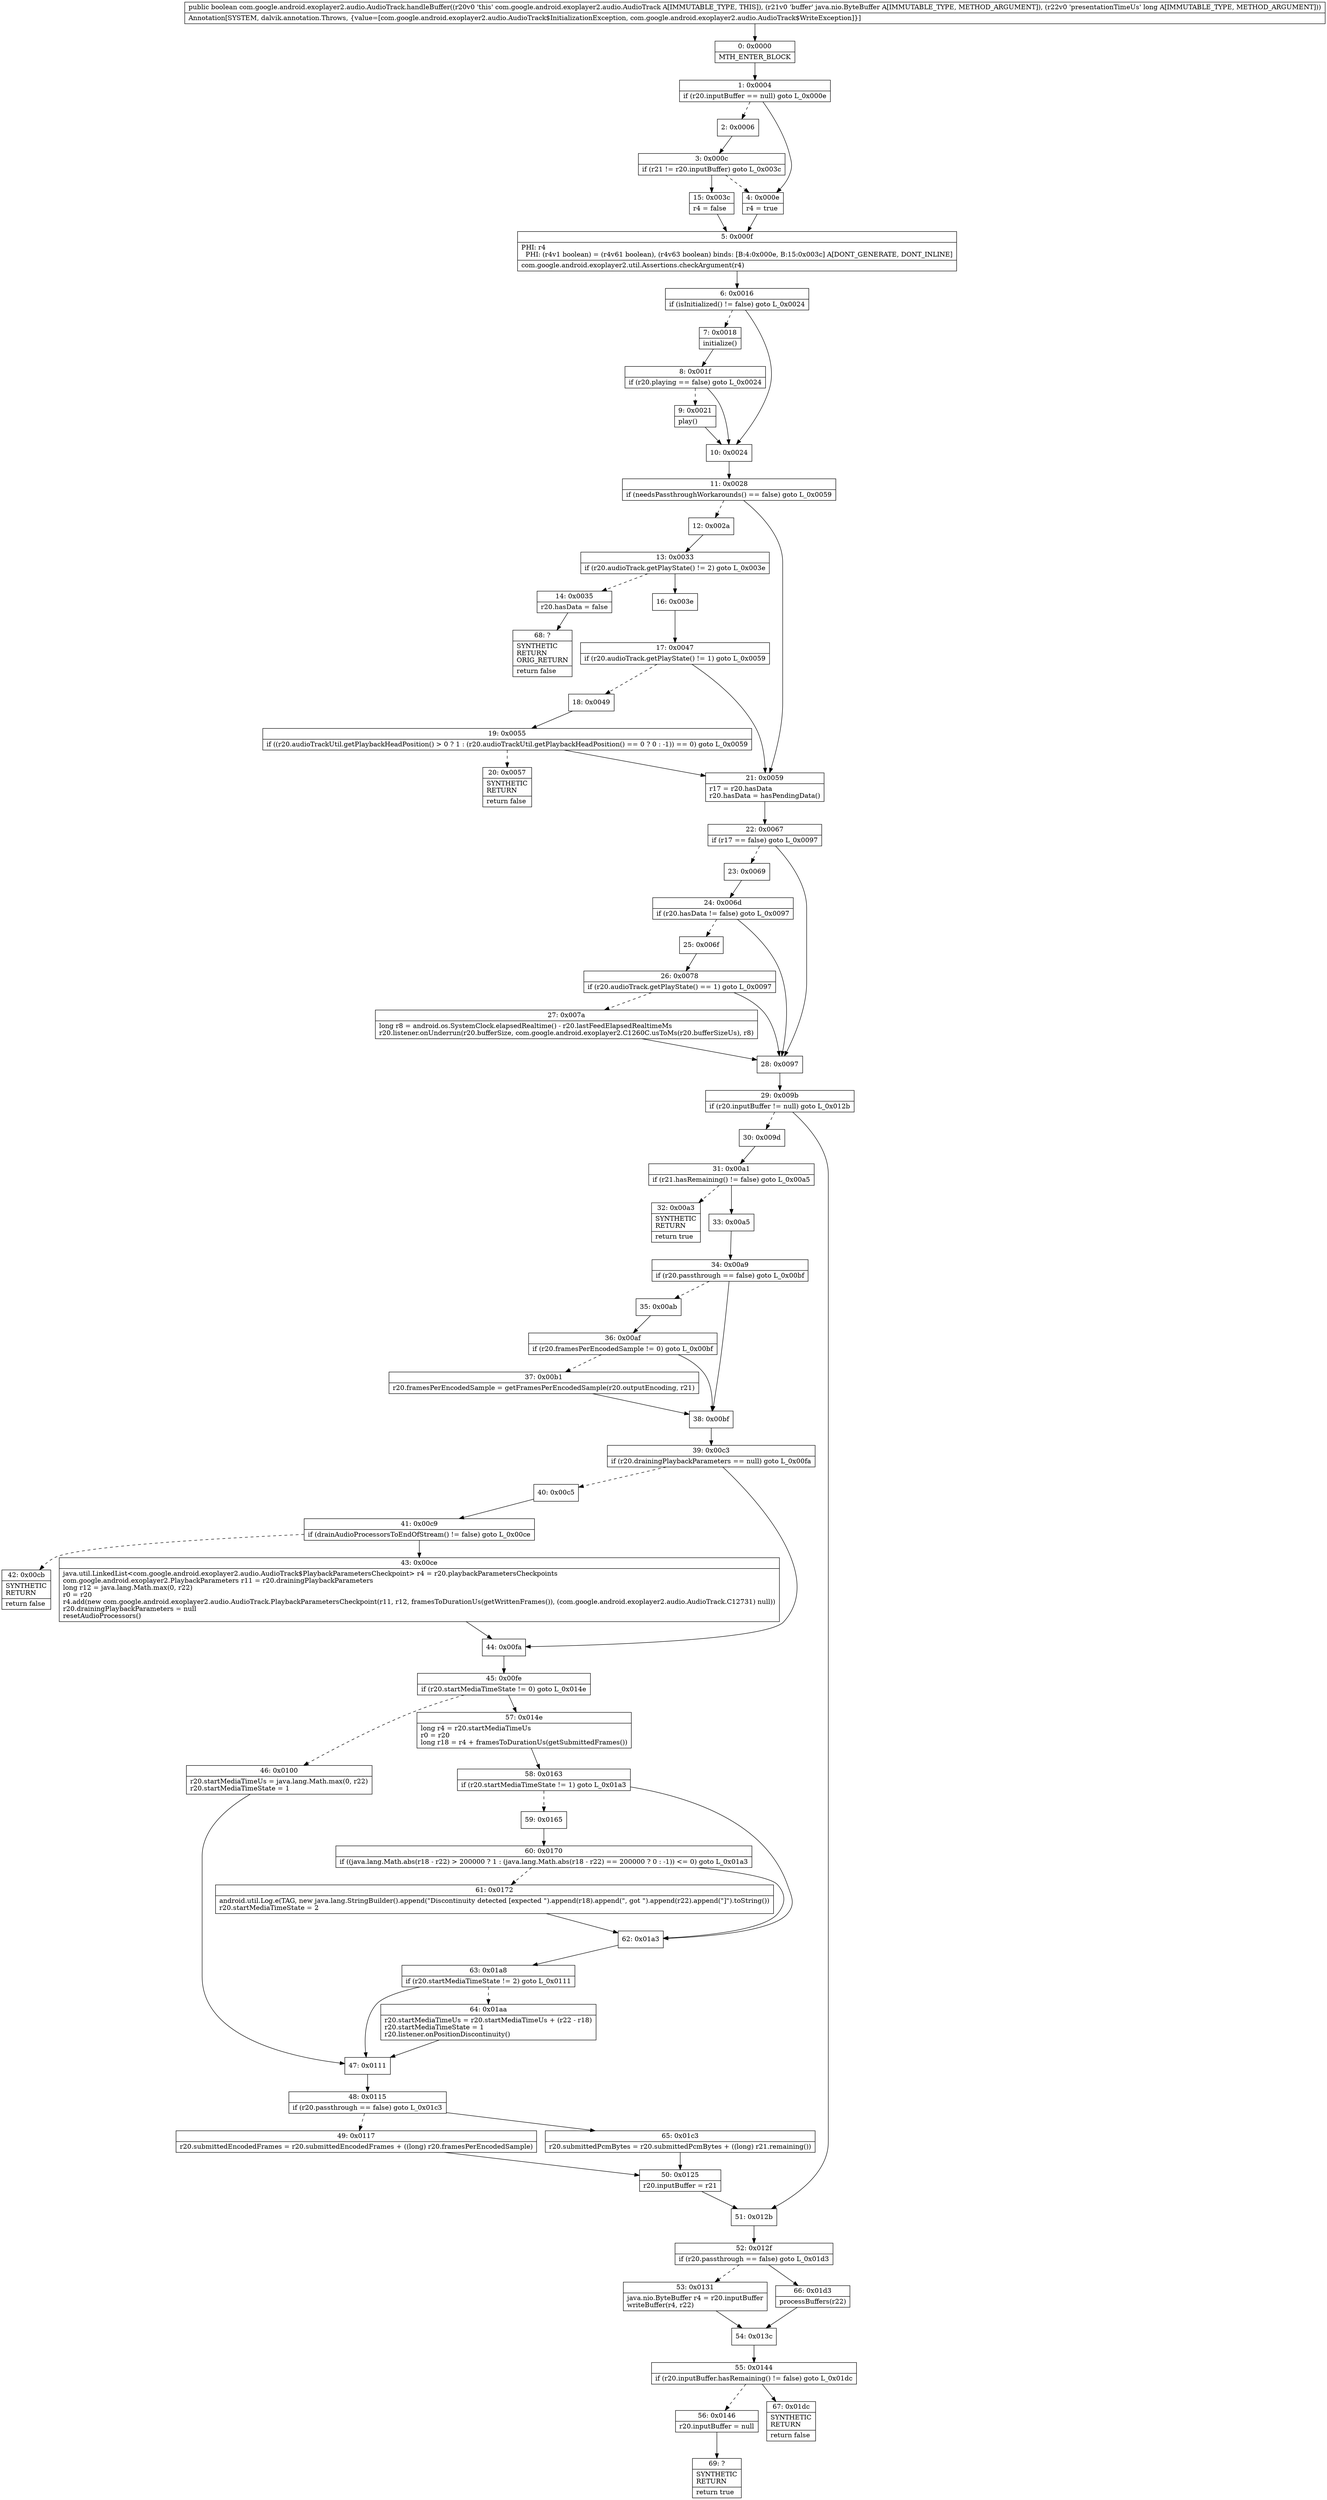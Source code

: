digraph "CFG forcom.google.android.exoplayer2.audio.AudioTrack.handleBuffer(Ljava\/nio\/ByteBuffer;J)Z" {
Node_0 [shape=record,label="{0\:\ 0x0000|MTH_ENTER_BLOCK\l}"];
Node_1 [shape=record,label="{1\:\ 0x0004|if (r20.inputBuffer == null) goto L_0x000e\l}"];
Node_2 [shape=record,label="{2\:\ 0x0006}"];
Node_3 [shape=record,label="{3\:\ 0x000c|if (r21 != r20.inputBuffer) goto L_0x003c\l}"];
Node_4 [shape=record,label="{4\:\ 0x000e|r4 = true\l}"];
Node_5 [shape=record,label="{5\:\ 0x000f|PHI: r4 \l  PHI: (r4v1 boolean) = (r4v61 boolean), (r4v63 boolean) binds: [B:4:0x000e, B:15:0x003c] A[DONT_GENERATE, DONT_INLINE]\l|com.google.android.exoplayer2.util.Assertions.checkArgument(r4)\l}"];
Node_6 [shape=record,label="{6\:\ 0x0016|if (isInitialized() != false) goto L_0x0024\l}"];
Node_7 [shape=record,label="{7\:\ 0x0018|initialize()\l}"];
Node_8 [shape=record,label="{8\:\ 0x001f|if (r20.playing == false) goto L_0x0024\l}"];
Node_9 [shape=record,label="{9\:\ 0x0021|play()\l}"];
Node_10 [shape=record,label="{10\:\ 0x0024}"];
Node_11 [shape=record,label="{11\:\ 0x0028|if (needsPassthroughWorkarounds() == false) goto L_0x0059\l}"];
Node_12 [shape=record,label="{12\:\ 0x002a}"];
Node_13 [shape=record,label="{13\:\ 0x0033|if (r20.audioTrack.getPlayState() != 2) goto L_0x003e\l}"];
Node_14 [shape=record,label="{14\:\ 0x0035|r20.hasData = false\l}"];
Node_15 [shape=record,label="{15\:\ 0x003c|r4 = false\l}"];
Node_16 [shape=record,label="{16\:\ 0x003e}"];
Node_17 [shape=record,label="{17\:\ 0x0047|if (r20.audioTrack.getPlayState() != 1) goto L_0x0059\l}"];
Node_18 [shape=record,label="{18\:\ 0x0049}"];
Node_19 [shape=record,label="{19\:\ 0x0055|if ((r20.audioTrackUtil.getPlaybackHeadPosition() \> 0 ? 1 : (r20.audioTrackUtil.getPlaybackHeadPosition() == 0 ? 0 : \-1)) == 0) goto L_0x0059\l}"];
Node_20 [shape=record,label="{20\:\ 0x0057|SYNTHETIC\lRETURN\l|return false\l}"];
Node_21 [shape=record,label="{21\:\ 0x0059|r17 = r20.hasData\lr20.hasData = hasPendingData()\l}"];
Node_22 [shape=record,label="{22\:\ 0x0067|if (r17 == false) goto L_0x0097\l}"];
Node_23 [shape=record,label="{23\:\ 0x0069}"];
Node_24 [shape=record,label="{24\:\ 0x006d|if (r20.hasData != false) goto L_0x0097\l}"];
Node_25 [shape=record,label="{25\:\ 0x006f}"];
Node_26 [shape=record,label="{26\:\ 0x0078|if (r20.audioTrack.getPlayState() == 1) goto L_0x0097\l}"];
Node_27 [shape=record,label="{27\:\ 0x007a|long r8 = android.os.SystemClock.elapsedRealtime() \- r20.lastFeedElapsedRealtimeMs\lr20.listener.onUnderrun(r20.bufferSize, com.google.android.exoplayer2.C1260C.usToMs(r20.bufferSizeUs), r8)\l}"];
Node_28 [shape=record,label="{28\:\ 0x0097}"];
Node_29 [shape=record,label="{29\:\ 0x009b|if (r20.inputBuffer != null) goto L_0x012b\l}"];
Node_30 [shape=record,label="{30\:\ 0x009d}"];
Node_31 [shape=record,label="{31\:\ 0x00a1|if (r21.hasRemaining() != false) goto L_0x00a5\l}"];
Node_32 [shape=record,label="{32\:\ 0x00a3|SYNTHETIC\lRETURN\l|return true\l}"];
Node_33 [shape=record,label="{33\:\ 0x00a5}"];
Node_34 [shape=record,label="{34\:\ 0x00a9|if (r20.passthrough == false) goto L_0x00bf\l}"];
Node_35 [shape=record,label="{35\:\ 0x00ab}"];
Node_36 [shape=record,label="{36\:\ 0x00af|if (r20.framesPerEncodedSample != 0) goto L_0x00bf\l}"];
Node_37 [shape=record,label="{37\:\ 0x00b1|r20.framesPerEncodedSample = getFramesPerEncodedSample(r20.outputEncoding, r21)\l}"];
Node_38 [shape=record,label="{38\:\ 0x00bf}"];
Node_39 [shape=record,label="{39\:\ 0x00c3|if (r20.drainingPlaybackParameters == null) goto L_0x00fa\l}"];
Node_40 [shape=record,label="{40\:\ 0x00c5}"];
Node_41 [shape=record,label="{41\:\ 0x00c9|if (drainAudioProcessorsToEndOfStream() != false) goto L_0x00ce\l}"];
Node_42 [shape=record,label="{42\:\ 0x00cb|SYNTHETIC\lRETURN\l|return false\l}"];
Node_43 [shape=record,label="{43\:\ 0x00ce|java.util.LinkedList\<com.google.android.exoplayer2.audio.AudioTrack$PlaybackParametersCheckpoint\> r4 = r20.playbackParametersCheckpoints\lcom.google.android.exoplayer2.PlaybackParameters r11 = r20.drainingPlaybackParameters\llong r12 = java.lang.Math.max(0, r22)\lr0 = r20\lr4.add(new com.google.android.exoplayer2.audio.AudioTrack.PlaybackParametersCheckpoint(r11, r12, framesToDurationUs(getWrittenFrames()), (com.google.android.exoplayer2.audio.AudioTrack.C12731) null))\lr20.drainingPlaybackParameters = null\lresetAudioProcessors()\l}"];
Node_44 [shape=record,label="{44\:\ 0x00fa}"];
Node_45 [shape=record,label="{45\:\ 0x00fe|if (r20.startMediaTimeState != 0) goto L_0x014e\l}"];
Node_46 [shape=record,label="{46\:\ 0x0100|r20.startMediaTimeUs = java.lang.Math.max(0, r22)\lr20.startMediaTimeState = 1\l}"];
Node_47 [shape=record,label="{47\:\ 0x0111}"];
Node_48 [shape=record,label="{48\:\ 0x0115|if (r20.passthrough == false) goto L_0x01c3\l}"];
Node_49 [shape=record,label="{49\:\ 0x0117|r20.submittedEncodedFrames = r20.submittedEncodedFrames + ((long) r20.framesPerEncodedSample)\l}"];
Node_50 [shape=record,label="{50\:\ 0x0125|r20.inputBuffer = r21\l}"];
Node_51 [shape=record,label="{51\:\ 0x012b}"];
Node_52 [shape=record,label="{52\:\ 0x012f|if (r20.passthrough == false) goto L_0x01d3\l}"];
Node_53 [shape=record,label="{53\:\ 0x0131|java.nio.ByteBuffer r4 = r20.inputBuffer\lwriteBuffer(r4, r22)\l}"];
Node_54 [shape=record,label="{54\:\ 0x013c}"];
Node_55 [shape=record,label="{55\:\ 0x0144|if (r20.inputBuffer.hasRemaining() != false) goto L_0x01dc\l}"];
Node_56 [shape=record,label="{56\:\ 0x0146|r20.inputBuffer = null\l}"];
Node_57 [shape=record,label="{57\:\ 0x014e|long r4 = r20.startMediaTimeUs\lr0 = r20\llong r18 = r4 + framesToDurationUs(getSubmittedFrames())\l}"];
Node_58 [shape=record,label="{58\:\ 0x0163|if (r20.startMediaTimeState != 1) goto L_0x01a3\l}"];
Node_59 [shape=record,label="{59\:\ 0x0165}"];
Node_60 [shape=record,label="{60\:\ 0x0170|if ((java.lang.Math.abs(r18 \- r22) \> 200000 ? 1 : (java.lang.Math.abs(r18 \- r22) == 200000 ? 0 : \-1)) \<= 0) goto L_0x01a3\l}"];
Node_61 [shape=record,label="{61\:\ 0x0172|android.util.Log.e(TAG, new java.lang.StringBuilder().append(\"Discontinuity detected [expected \").append(r18).append(\", got \").append(r22).append(\"]\").toString())\lr20.startMediaTimeState = 2\l}"];
Node_62 [shape=record,label="{62\:\ 0x01a3}"];
Node_63 [shape=record,label="{63\:\ 0x01a8|if (r20.startMediaTimeState != 2) goto L_0x0111\l}"];
Node_64 [shape=record,label="{64\:\ 0x01aa|r20.startMediaTimeUs = r20.startMediaTimeUs + (r22 \- r18)\lr20.startMediaTimeState = 1\lr20.listener.onPositionDiscontinuity()\l}"];
Node_65 [shape=record,label="{65\:\ 0x01c3|r20.submittedPcmBytes = r20.submittedPcmBytes + ((long) r21.remaining())\l}"];
Node_66 [shape=record,label="{66\:\ 0x01d3|processBuffers(r22)\l}"];
Node_67 [shape=record,label="{67\:\ 0x01dc|SYNTHETIC\lRETURN\l|return false\l}"];
Node_68 [shape=record,label="{68\:\ ?|SYNTHETIC\lRETURN\lORIG_RETURN\l|return false\l}"];
Node_69 [shape=record,label="{69\:\ ?|SYNTHETIC\lRETURN\l|return true\l}"];
MethodNode[shape=record,label="{public boolean com.google.android.exoplayer2.audio.AudioTrack.handleBuffer((r20v0 'this' com.google.android.exoplayer2.audio.AudioTrack A[IMMUTABLE_TYPE, THIS]), (r21v0 'buffer' java.nio.ByteBuffer A[IMMUTABLE_TYPE, METHOD_ARGUMENT]), (r22v0 'presentationTimeUs' long A[IMMUTABLE_TYPE, METHOD_ARGUMENT]))  | Annotation[SYSTEM, dalvik.annotation.Throws, \{value=[com.google.android.exoplayer2.audio.AudioTrack$InitializationException, com.google.android.exoplayer2.audio.AudioTrack$WriteException]\}]\l}"];
MethodNode -> Node_0;
Node_0 -> Node_1;
Node_1 -> Node_2[style=dashed];
Node_1 -> Node_4;
Node_2 -> Node_3;
Node_3 -> Node_4[style=dashed];
Node_3 -> Node_15;
Node_4 -> Node_5;
Node_5 -> Node_6;
Node_6 -> Node_7[style=dashed];
Node_6 -> Node_10;
Node_7 -> Node_8;
Node_8 -> Node_9[style=dashed];
Node_8 -> Node_10;
Node_9 -> Node_10;
Node_10 -> Node_11;
Node_11 -> Node_12[style=dashed];
Node_11 -> Node_21;
Node_12 -> Node_13;
Node_13 -> Node_14[style=dashed];
Node_13 -> Node_16;
Node_14 -> Node_68;
Node_15 -> Node_5;
Node_16 -> Node_17;
Node_17 -> Node_18[style=dashed];
Node_17 -> Node_21;
Node_18 -> Node_19;
Node_19 -> Node_20[style=dashed];
Node_19 -> Node_21;
Node_21 -> Node_22;
Node_22 -> Node_23[style=dashed];
Node_22 -> Node_28;
Node_23 -> Node_24;
Node_24 -> Node_25[style=dashed];
Node_24 -> Node_28;
Node_25 -> Node_26;
Node_26 -> Node_27[style=dashed];
Node_26 -> Node_28;
Node_27 -> Node_28;
Node_28 -> Node_29;
Node_29 -> Node_30[style=dashed];
Node_29 -> Node_51;
Node_30 -> Node_31;
Node_31 -> Node_32[style=dashed];
Node_31 -> Node_33;
Node_33 -> Node_34;
Node_34 -> Node_35[style=dashed];
Node_34 -> Node_38;
Node_35 -> Node_36;
Node_36 -> Node_37[style=dashed];
Node_36 -> Node_38;
Node_37 -> Node_38;
Node_38 -> Node_39;
Node_39 -> Node_40[style=dashed];
Node_39 -> Node_44;
Node_40 -> Node_41;
Node_41 -> Node_42[style=dashed];
Node_41 -> Node_43;
Node_43 -> Node_44;
Node_44 -> Node_45;
Node_45 -> Node_46[style=dashed];
Node_45 -> Node_57;
Node_46 -> Node_47;
Node_47 -> Node_48;
Node_48 -> Node_49[style=dashed];
Node_48 -> Node_65;
Node_49 -> Node_50;
Node_50 -> Node_51;
Node_51 -> Node_52;
Node_52 -> Node_53[style=dashed];
Node_52 -> Node_66;
Node_53 -> Node_54;
Node_54 -> Node_55;
Node_55 -> Node_56[style=dashed];
Node_55 -> Node_67;
Node_56 -> Node_69;
Node_57 -> Node_58;
Node_58 -> Node_59[style=dashed];
Node_58 -> Node_62;
Node_59 -> Node_60;
Node_60 -> Node_61[style=dashed];
Node_60 -> Node_62;
Node_61 -> Node_62;
Node_62 -> Node_63;
Node_63 -> Node_47;
Node_63 -> Node_64[style=dashed];
Node_64 -> Node_47;
Node_65 -> Node_50;
Node_66 -> Node_54;
}

